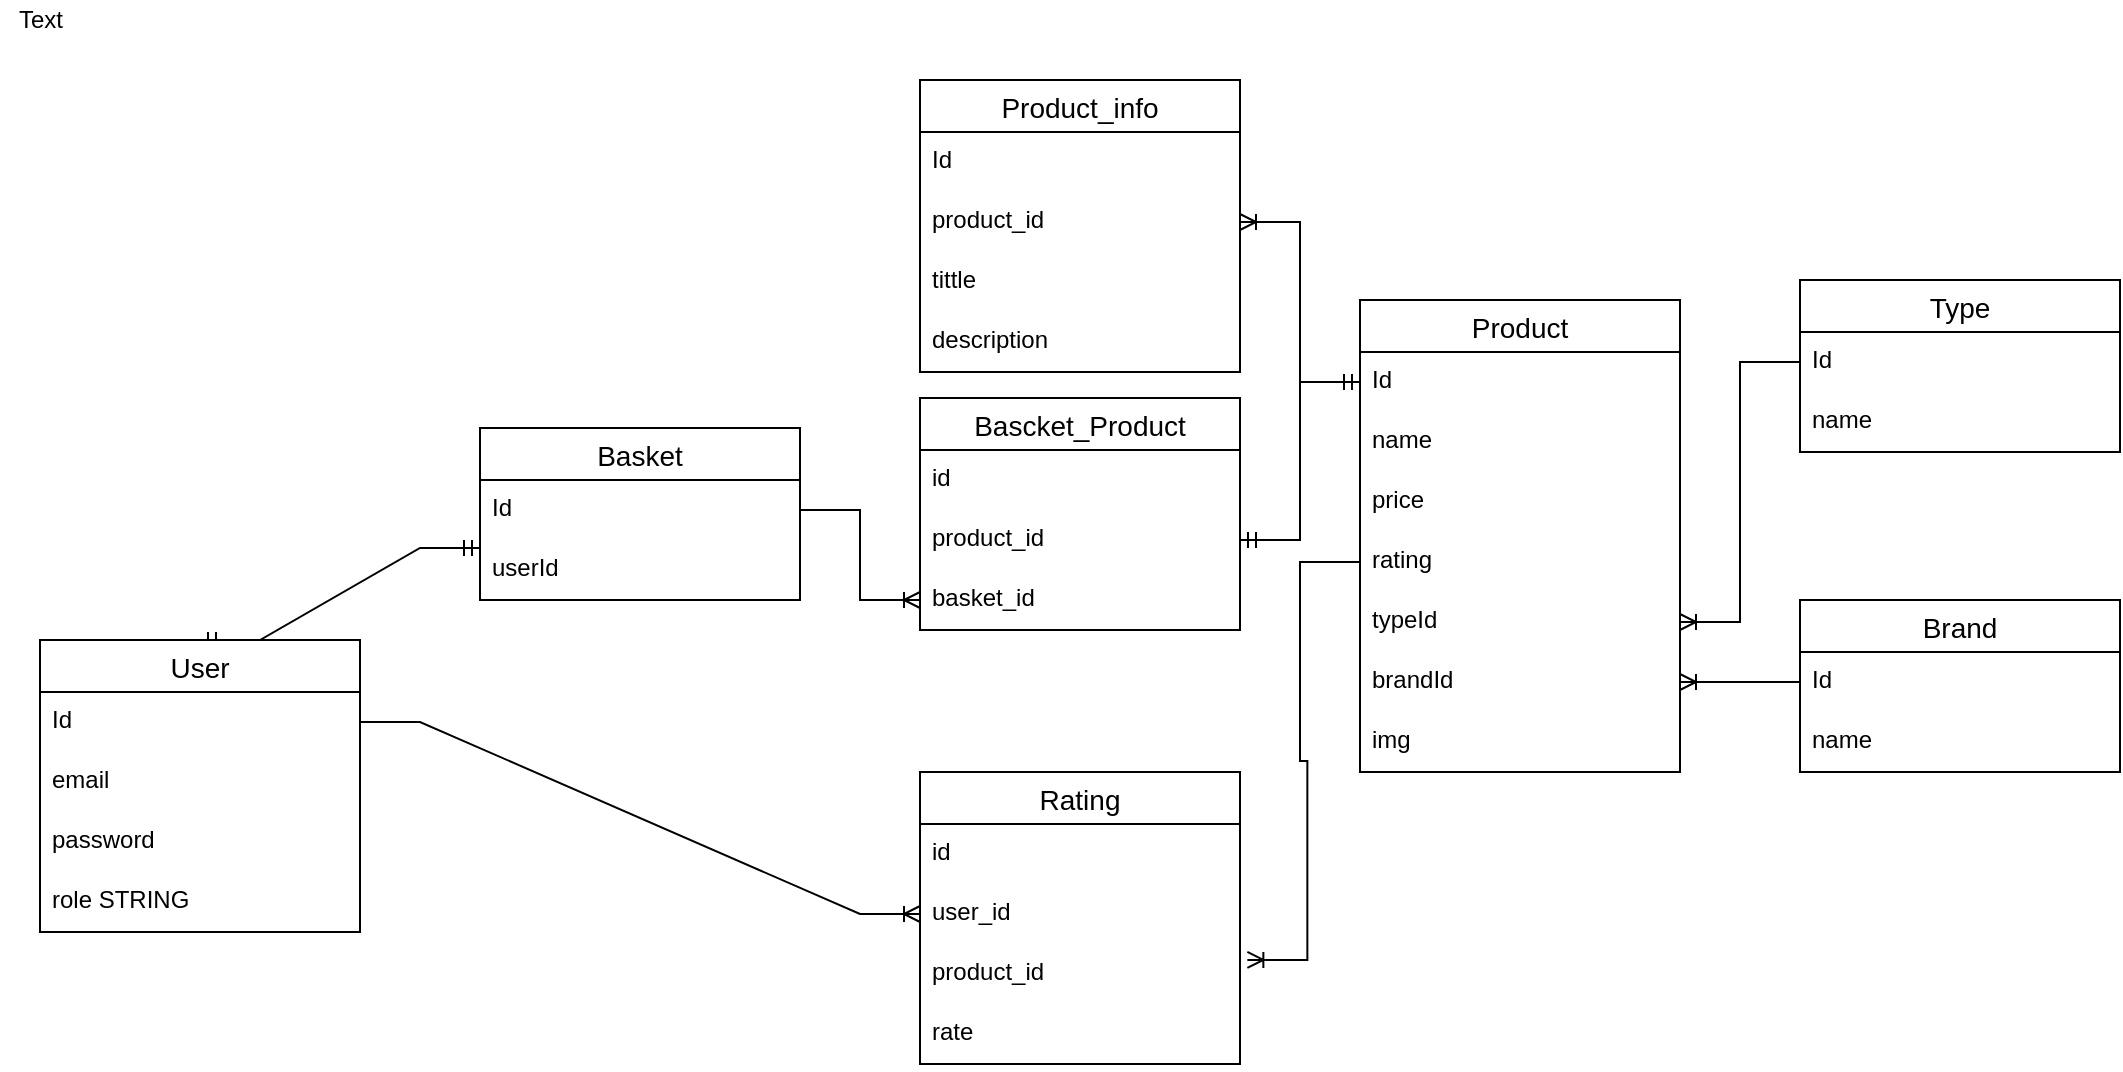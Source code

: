 <mxfile version="20.2.8" type="device"><diagram id="Ul5DtQUgl1wDpRO4mqBm" name="Страница 1"><mxGraphModel dx="1511" dy="1970" grid="1" gridSize="10" guides="1" tooltips="1" connect="1" arrows="1" fold="1" page="1" pageScale="1" pageWidth="827" pageHeight="1169" math="0" shadow="0"><root><mxCell id="0"/><mxCell id="1" parent="0"/><mxCell id="3u3FNy1mcpKE-c9t8O50-28" value="" style="edgeStyle=entityRelationEdgeStyle;fontSize=12;html=1;endArrow=ERmandOne;startArrow=ERmandOne;rounded=0;exitX=0.5;exitY=0;exitDx=0;exitDy=0;entryX=0;entryY=0.133;entryDx=0;entryDy=0;entryPerimeter=0;" edge="1" parent="1" source="3u3FNy1mcpKE-c9t8O50-99" target="3u3FNy1mcpKE-c9t8O50-110"><mxGeometry width="100" height="100" relative="1" as="geometry"><mxPoint x="285" y="400" as="sourcePoint"/><mxPoint x="345" y="440" as="targetPoint"/></mxGeometry></mxCell><mxCell id="3u3FNy1mcpKE-c9t8O50-82" value="" style="edgeStyle=entityRelationEdgeStyle;fontSize=12;html=1;endArrow=ERoneToMany;rounded=0;exitX=0;exitY=0.5;exitDx=0;exitDy=0;entryX=1;entryY=0.5;entryDx=0;entryDy=0;" edge="1" parent="1" source="3u3FNy1mcpKE-c9t8O50-121" target="3u3FNy1mcpKE-c9t8O50-117"><mxGeometry width="100" height="100" relative="1" as="geometry"><mxPoint x="260" y="500" as="sourcePoint"/><mxPoint x="570" y="515" as="targetPoint"/></mxGeometry></mxCell><mxCell id="3u3FNy1mcpKE-c9t8O50-96" value="" style="edgeStyle=entityRelationEdgeStyle;fontSize=12;html=1;endArrow=ERoneToMany;rounded=0;entryX=1;entryY=0.5;entryDx=0;entryDy=0;exitX=0;exitY=0.5;exitDx=0;exitDy=0;" edge="1" parent="1" source="3u3FNy1mcpKE-c9t8O50-125" target="3u3FNy1mcpKE-c9t8O50-118"><mxGeometry width="100" height="100" relative="1" as="geometry"><mxPoint x="310" y="690" as="sourcePoint"/><mxPoint x="570" y="575" as="targetPoint"/></mxGeometry></mxCell><mxCell id="3u3FNy1mcpKE-c9t8O50-99" value="User" style="swimlane;fontStyle=0;childLayout=stackLayout;horizontal=1;startSize=26;horizontalStack=0;resizeParent=1;resizeParentMax=0;resizeLast=0;collapsible=1;marginBottom=0;align=center;fontSize=14;" vertex="1" parent="1"><mxGeometry x="-230" y="200" width="160" height="146" as="geometry"/></mxCell><mxCell id="3u3FNy1mcpKE-c9t8O50-100" value="Id" style="text;strokeColor=none;fillColor=none;spacingLeft=4;spacingRight=4;overflow=hidden;rotatable=0;points=[[0,0.5],[1,0.5]];portConstraint=eastwest;fontSize=12;" vertex="1" parent="3u3FNy1mcpKE-c9t8O50-99"><mxGeometry y="26" width="160" height="30" as="geometry"/></mxCell><mxCell id="3u3FNy1mcpKE-c9t8O50-101" value="email" style="text;strokeColor=none;fillColor=none;spacingLeft=4;spacingRight=4;overflow=hidden;rotatable=0;points=[[0,0.5],[1,0.5]];portConstraint=eastwest;fontSize=12;" vertex="1" parent="3u3FNy1mcpKE-c9t8O50-99"><mxGeometry y="56" width="160" height="30" as="geometry"/></mxCell><mxCell id="3u3FNy1mcpKE-c9t8O50-102" value="password" style="text;strokeColor=none;fillColor=none;spacingLeft=4;spacingRight=4;overflow=hidden;rotatable=0;points=[[0,0.5],[1,0.5]];portConstraint=eastwest;fontSize=12;" vertex="1" parent="3u3FNy1mcpKE-c9t8O50-99"><mxGeometry y="86" width="160" height="30" as="geometry"/></mxCell><mxCell id="3u3FNy1mcpKE-c9t8O50-107" value="role STRING" style="text;strokeColor=none;fillColor=none;spacingLeft=4;spacingRight=4;overflow=hidden;rotatable=0;points=[[0,0.5],[1,0.5]];portConstraint=eastwest;fontSize=12;" vertex="1" parent="3u3FNy1mcpKE-c9t8O50-99"><mxGeometry y="116" width="160" height="30" as="geometry"/></mxCell><mxCell id="3u3FNy1mcpKE-c9t8O50-108" value="Basket" style="swimlane;fontStyle=0;childLayout=stackLayout;horizontal=1;startSize=26;horizontalStack=0;resizeParent=1;resizeParentMax=0;resizeLast=0;collapsible=1;marginBottom=0;align=center;fontSize=14;" vertex="1" parent="1"><mxGeometry x="-10" y="94" width="160" height="86" as="geometry"/></mxCell><mxCell id="3u3FNy1mcpKE-c9t8O50-109" value="Id" style="text;strokeColor=none;fillColor=none;spacingLeft=4;spacingRight=4;overflow=hidden;rotatable=0;points=[[0,0.5],[1,0.5]];portConstraint=eastwest;fontSize=12;" vertex="1" parent="3u3FNy1mcpKE-c9t8O50-108"><mxGeometry y="26" width="160" height="30" as="geometry"/></mxCell><mxCell id="3u3FNy1mcpKE-c9t8O50-110" value="userId" style="text;strokeColor=none;fillColor=none;spacingLeft=4;spacingRight=4;overflow=hidden;rotatable=0;points=[[0,0.5],[1,0.5]];portConstraint=eastwest;fontSize=12;" vertex="1" parent="3u3FNy1mcpKE-c9t8O50-108"><mxGeometry y="56" width="160" height="30" as="geometry"/></mxCell><mxCell id="3u3FNy1mcpKE-c9t8O50-112" value="Product" style="swimlane;fontStyle=0;childLayout=stackLayout;horizontal=1;startSize=26;horizontalStack=0;resizeParent=1;resizeParentMax=0;resizeLast=0;collapsible=1;marginBottom=0;align=center;fontSize=14;" vertex="1" parent="1"><mxGeometry x="430" y="30" width="160" height="236" as="geometry"/></mxCell><mxCell id="3u3FNy1mcpKE-c9t8O50-113" value="Id    " style="text;strokeColor=none;fillColor=none;spacingLeft=4;spacingRight=4;overflow=hidden;rotatable=0;points=[[0,0.5],[1,0.5]];portConstraint=eastwest;fontSize=12;" vertex="1" parent="3u3FNy1mcpKE-c9t8O50-112"><mxGeometry y="26" width="160" height="30" as="geometry"/></mxCell><mxCell id="3u3FNy1mcpKE-c9t8O50-114" value="name" style="text;strokeColor=none;fillColor=none;spacingLeft=4;spacingRight=4;overflow=hidden;rotatable=0;points=[[0,0.5],[1,0.5]];portConstraint=eastwest;fontSize=12;" vertex="1" parent="3u3FNy1mcpKE-c9t8O50-112"><mxGeometry y="56" width="160" height="30" as="geometry"/></mxCell><mxCell id="3u3FNy1mcpKE-c9t8O50-115" value="price" style="text;strokeColor=none;fillColor=none;spacingLeft=4;spacingRight=4;overflow=hidden;rotatable=0;points=[[0,0.5],[1,0.5]];portConstraint=eastwest;fontSize=12;" vertex="1" parent="3u3FNy1mcpKE-c9t8O50-112"><mxGeometry y="86" width="160" height="30" as="geometry"/></mxCell><mxCell id="3u3FNy1mcpKE-c9t8O50-116" value="rating" style="text;strokeColor=none;fillColor=none;spacingLeft=4;spacingRight=4;overflow=hidden;rotatable=0;points=[[0,0.5],[1,0.5]];portConstraint=eastwest;fontSize=12;" vertex="1" parent="3u3FNy1mcpKE-c9t8O50-112"><mxGeometry y="116" width="160" height="30" as="geometry"/></mxCell><mxCell id="3u3FNy1mcpKE-c9t8O50-117" value="typeId" style="text;strokeColor=none;fillColor=none;spacingLeft=4;spacingRight=4;overflow=hidden;rotatable=0;points=[[0,0.5],[1,0.5]];portConstraint=eastwest;fontSize=12;" vertex="1" parent="3u3FNy1mcpKE-c9t8O50-112"><mxGeometry y="146" width="160" height="30" as="geometry"/></mxCell><mxCell id="3u3FNy1mcpKE-c9t8O50-118" value="brandId" style="text;strokeColor=none;fillColor=none;spacingLeft=4;spacingRight=4;overflow=hidden;rotatable=0;points=[[0,0.5],[1,0.5]];portConstraint=eastwest;fontSize=12;" vertex="1" parent="3u3FNy1mcpKE-c9t8O50-112"><mxGeometry y="176" width="160" height="30" as="geometry"/></mxCell><mxCell id="3u3FNy1mcpKE-c9t8O50-119" value="img" style="text;strokeColor=none;fillColor=none;spacingLeft=4;spacingRight=4;overflow=hidden;rotatable=0;points=[[0,0.5],[1,0.5]];portConstraint=eastwest;fontSize=12;" vertex="1" parent="3u3FNy1mcpKE-c9t8O50-112"><mxGeometry y="206" width="160" height="30" as="geometry"/></mxCell><mxCell id="3u3FNy1mcpKE-c9t8O50-120" value="Type" style="swimlane;fontStyle=0;childLayout=stackLayout;horizontal=1;startSize=26;horizontalStack=0;resizeParent=1;resizeParentMax=0;resizeLast=0;collapsible=1;marginBottom=0;align=center;fontSize=14;" vertex="1" parent="1"><mxGeometry x="650" y="20" width="160" height="86" as="geometry"/></mxCell><mxCell id="3u3FNy1mcpKE-c9t8O50-121" value="Id" style="text;strokeColor=none;fillColor=none;spacingLeft=4;spacingRight=4;overflow=hidden;rotatable=0;points=[[0,0.5],[1,0.5]];portConstraint=eastwest;fontSize=12;" vertex="1" parent="3u3FNy1mcpKE-c9t8O50-120"><mxGeometry y="26" width="160" height="30" as="geometry"/></mxCell><mxCell id="3u3FNy1mcpKE-c9t8O50-122" value="name" style="text;strokeColor=none;fillColor=none;spacingLeft=4;spacingRight=4;overflow=hidden;rotatable=0;points=[[0,0.5],[1,0.5]];portConstraint=eastwest;fontSize=12;" vertex="1" parent="3u3FNy1mcpKE-c9t8O50-120"><mxGeometry y="56" width="160" height="30" as="geometry"/></mxCell><mxCell id="3u3FNy1mcpKE-c9t8O50-124" value="Brand" style="swimlane;fontStyle=0;childLayout=stackLayout;horizontal=1;startSize=26;horizontalStack=0;resizeParent=1;resizeParentMax=0;resizeLast=0;collapsible=1;marginBottom=0;align=center;fontSize=14;" vertex="1" parent="1"><mxGeometry x="650" y="180" width="160" height="86" as="geometry"/></mxCell><mxCell id="3u3FNy1mcpKE-c9t8O50-125" value="Id" style="text;strokeColor=none;fillColor=none;spacingLeft=4;spacingRight=4;overflow=hidden;rotatable=0;points=[[0,0.5],[1,0.5]];portConstraint=eastwest;fontSize=12;" vertex="1" parent="3u3FNy1mcpKE-c9t8O50-124"><mxGeometry y="26" width="160" height="30" as="geometry"/></mxCell><mxCell id="3u3FNy1mcpKE-c9t8O50-126" value="name" style="text;strokeColor=none;fillColor=none;spacingLeft=4;spacingRight=4;overflow=hidden;rotatable=0;points=[[0,0.5],[1,0.5]];portConstraint=eastwest;fontSize=12;" vertex="1" parent="3u3FNy1mcpKE-c9t8O50-124"><mxGeometry y="56" width="160" height="30" as="geometry"/></mxCell><mxCell id="3u3FNy1mcpKE-c9t8O50-128" value="Product_info" style="swimlane;fontStyle=0;childLayout=stackLayout;horizontal=1;startSize=26;horizontalStack=0;resizeParent=1;resizeParentMax=0;resizeLast=0;collapsible=1;marginBottom=0;align=center;fontSize=14;" vertex="1" parent="1"><mxGeometry x="210" y="-80" width="160" height="146" as="geometry"/></mxCell><mxCell id="3u3FNy1mcpKE-c9t8O50-129" value="Id" style="text;strokeColor=none;fillColor=none;spacingLeft=4;spacingRight=4;overflow=hidden;rotatable=0;points=[[0,0.5],[1,0.5]];portConstraint=eastwest;fontSize=12;" vertex="1" parent="3u3FNy1mcpKE-c9t8O50-128"><mxGeometry y="26" width="160" height="30" as="geometry"/></mxCell><mxCell id="3u3FNy1mcpKE-c9t8O50-130" value="product_id" style="text;strokeColor=none;fillColor=none;spacingLeft=4;spacingRight=4;overflow=hidden;rotatable=0;points=[[0,0.5],[1,0.5]];portConstraint=eastwest;fontSize=12;" vertex="1" parent="3u3FNy1mcpKE-c9t8O50-128"><mxGeometry y="56" width="160" height="30" as="geometry"/></mxCell><mxCell id="3u3FNy1mcpKE-c9t8O50-133" value="tittle" style="text;strokeColor=none;fillColor=none;spacingLeft=4;spacingRight=4;overflow=hidden;rotatable=0;points=[[0,0.5],[1,0.5]];portConstraint=eastwest;fontSize=12;" vertex="1" parent="3u3FNy1mcpKE-c9t8O50-128"><mxGeometry y="86" width="160" height="30" as="geometry"/></mxCell><mxCell id="3u3FNy1mcpKE-c9t8O50-131" value="description" style="text;strokeColor=none;fillColor=none;spacingLeft=4;spacingRight=4;overflow=hidden;rotatable=0;points=[[0,0.5],[1,0.5]];portConstraint=eastwest;fontSize=12;" vertex="1" parent="3u3FNy1mcpKE-c9t8O50-128"><mxGeometry y="116" width="160" height="30" as="geometry"/></mxCell><mxCell id="3u3FNy1mcpKE-c9t8O50-132" value="" style="edgeStyle=entityRelationEdgeStyle;fontSize=12;html=1;endArrow=ERoneToMany;rounded=0;exitX=0;exitY=0.5;exitDx=0;exitDy=0;entryX=1;entryY=0.5;entryDx=0;entryDy=0;" edge="1" parent="1" source="3u3FNy1mcpKE-c9t8O50-113" target="3u3FNy1mcpKE-c9t8O50-130"><mxGeometry width="100" height="100" relative="1" as="geometry"><mxPoint x="280" y="260" as="sourcePoint"/><mxPoint x="200" y="156" as="targetPoint"/></mxGeometry></mxCell><mxCell id="3u3FNy1mcpKE-c9t8O50-134" value="Bascket_Product" style="swimlane;fontStyle=0;childLayout=stackLayout;horizontal=1;startSize=26;horizontalStack=0;resizeParent=1;resizeParentMax=0;resizeLast=0;collapsible=1;marginBottom=0;align=center;fontSize=14;" vertex="1" parent="1"><mxGeometry x="210" y="79" width="160" height="116" as="geometry"/></mxCell><mxCell id="3u3FNy1mcpKE-c9t8O50-135" value="id" style="text;strokeColor=none;fillColor=none;spacingLeft=4;spacingRight=4;overflow=hidden;rotatable=0;points=[[0,0.5],[1,0.5]];portConstraint=eastwest;fontSize=12;" vertex="1" parent="3u3FNy1mcpKE-c9t8O50-134"><mxGeometry y="26" width="160" height="30" as="geometry"/></mxCell><mxCell id="3u3FNy1mcpKE-c9t8O50-136" value="product_id" style="text;strokeColor=none;fillColor=none;spacingLeft=4;spacingRight=4;overflow=hidden;rotatable=0;points=[[0,0.5],[1,0.5]];portConstraint=eastwest;fontSize=12;" vertex="1" parent="3u3FNy1mcpKE-c9t8O50-134"><mxGeometry y="56" width="160" height="30" as="geometry"/></mxCell><mxCell id="3u3FNy1mcpKE-c9t8O50-137" value="basket_id" style="text;strokeColor=none;fillColor=none;spacingLeft=4;spacingRight=4;overflow=hidden;rotatable=0;points=[[0,0.5],[1,0.5]];portConstraint=eastwest;fontSize=12;" vertex="1" parent="3u3FNy1mcpKE-c9t8O50-134"><mxGeometry y="86" width="160" height="30" as="geometry"/></mxCell><mxCell id="3u3FNy1mcpKE-c9t8O50-138" value="" style="edgeStyle=entityRelationEdgeStyle;fontSize=12;html=1;endArrow=ERoneToMany;rounded=0;exitX=1;exitY=0.5;exitDx=0;exitDy=0;entryX=0;entryY=0.5;entryDx=0;entryDy=0;" edge="1" parent="1" source="3u3FNy1mcpKE-c9t8O50-109" target="3u3FNy1mcpKE-c9t8O50-137"><mxGeometry width="100" height="100" relative="1" as="geometry"><mxPoint x="460" y="530" as="sourcePoint"/><mxPoint x="560" y="430" as="targetPoint"/></mxGeometry></mxCell><mxCell id="3u3FNy1mcpKE-c9t8O50-139" value="" style="edgeStyle=entityRelationEdgeStyle;fontSize=12;html=1;endArrow=ERmandOne;startArrow=ERmandOne;rounded=0;exitX=1;exitY=0.5;exitDx=0;exitDy=0;entryX=0;entryY=0.5;entryDx=0;entryDy=0;" edge="1" parent="1" source="3u3FNy1mcpKE-c9t8O50-136" target="3u3FNy1mcpKE-c9t8O50-113"><mxGeometry width="100" height="100" relative="1" as="geometry"><mxPoint x="130" y="270" as="sourcePoint"/><mxPoint x="230" y="170" as="targetPoint"/></mxGeometry></mxCell><mxCell id="3u3FNy1mcpKE-c9t8O50-141" value="Rating" style="swimlane;fontStyle=0;childLayout=stackLayout;horizontal=1;startSize=26;horizontalStack=0;resizeParent=1;resizeParentMax=0;resizeLast=0;collapsible=1;marginBottom=0;align=center;fontSize=14;" vertex="1" parent="1"><mxGeometry x="210" y="266" width="160" height="146" as="geometry"/></mxCell><mxCell id="3u3FNy1mcpKE-c9t8O50-142" value="id" style="text;strokeColor=none;fillColor=none;spacingLeft=4;spacingRight=4;overflow=hidden;rotatable=0;points=[[0,0.5],[1,0.5]];portConstraint=eastwest;fontSize=12;" vertex="1" parent="3u3FNy1mcpKE-c9t8O50-141"><mxGeometry y="26" width="160" height="30" as="geometry"/></mxCell><mxCell id="3u3FNy1mcpKE-c9t8O50-143" value="user_id" style="text;strokeColor=none;fillColor=none;spacingLeft=4;spacingRight=4;overflow=hidden;rotatable=0;points=[[0,0.5],[1,0.5]];portConstraint=eastwest;fontSize=12;" vertex="1" parent="3u3FNy1mcpKE-c9t8O50-141"><mxGeometry y="56" width="160" height="30" as="geometry"/></mxCell><mxCell id="3u3FNy1mcpKE-c9t8O50-144" value="product_id" style="text;strokeColor=none;fillColor=none;spacingLeft=4;spacingRight=4;overflow=hidden;rotatable=0;points=[[0,0.5],[1,0.5]];portConstraint=eastwest;fontSize=12;" vertex="1" parent="3u3FNy1mcpKE-c9t8O50-141"><mxGeometry y="86" width="160" height="30" as="geometry"/></mxCell><mxCell id="3u3FNy1mcpKE-c9t8O50-145" value="rate" style="text;strokeColor=none;fillColor=none;spacingLeft=4;spacingRight=4;overflow=hidden;rotatable=0;points=[[0,0.5],[1,0.5]];portConstraint=eastwest;fontSize=12;" vertex="1" parent="3u3FNy1mcpKE-c9t8O50-141"><mxGeometry y="116" width="160" height="30" as="geometry"/></mxCell><mxCell id="3u3FNy1mcpKE-c9t8O50-147" value="" style="edgeStyle=entityRelationEdgeStyle;fontSize=12;html=1;endArrow=ERoneToMany;rounded=0;exitX=1;exitY=0.5;exitDx=0;exitDy=0;entryX=0;entryY=0.5;entryDx=0;entryDy=0;" edge="1" parent="1" source="3u3FNy1mcpKE-c9t8O50-100" target="3u3FNy1mcpKE-c9t8O50-143"><mxGeometry width="100" height="100" relative="1" as="geometry"><mxPoint y="360" as="sourcePoint"/><mxPoint x="100" y="260" as="targetPoint"/></mxGeometry></mxCell><mxCell id="3u3FNy1mcpKE-c9t8O50-148" value="" style="edgeStyle=entityRelationEdgeStyle;fontSize=12;html=1;endArrow=ERoneToMany;rounded=0;exitX=0;exitY=0.5;exitDx=0;exitDy=0;entryX=1.023;entryY=0.265;entryDx=0;entryDy=0;entryPerimeter=0;" edge="1" parent="1" source="3u3FNy1mcpKE-c9t8O50-116" target="3u3FNy1mcpKE-c9t8O50-144"><mxGeometry width="100" height="100" relative="1" as="geometry"><mxPoint x="410" y="250" as="sourcePoint"/><mxPoint x="560" y="370" as="targetPoint"/></mxGeometry></mxCell><mxCell id="3u3FNy1mcpKE-c9t8O50-149" value="Text" style="text;html=1;resizable=0;autosize=1;align=center;verticalAlign=middle;points=[];fillColor=none;strokeColor=none;rounded=0;" vertex="1" parent="1"><mxGeometry x="-250" y="-120" width="40" height="20" as="geometry"/></mxCell></root></mxGraphModel></diagram></mxfile>